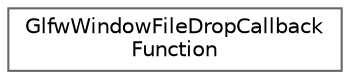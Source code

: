 digraph "Graphical Class Hierarchy"
{
 // LATEX_PDF_SIZE
  bgcolor="transparent";
  edge [fontname=Helvetica,fontsize=10,labelfontname=Helvetica,labelfontsize=10];
  node [fontname=Helvetica,fontsize=10,shape=box,height=0.2,width=0.4];
  rankdir="LR";
  Node0 [id="Node000000",label="GlfwWindowFileDropCallback\lFunction",height=0.2,width=0.4,color="grey40", fillcolor="white", style="filled",URL="$classGlfwWindowFileDropCallbackFunction.html",tooltip="Represents a singleton callback function for handling file drop events in a GLFW window."];
}
